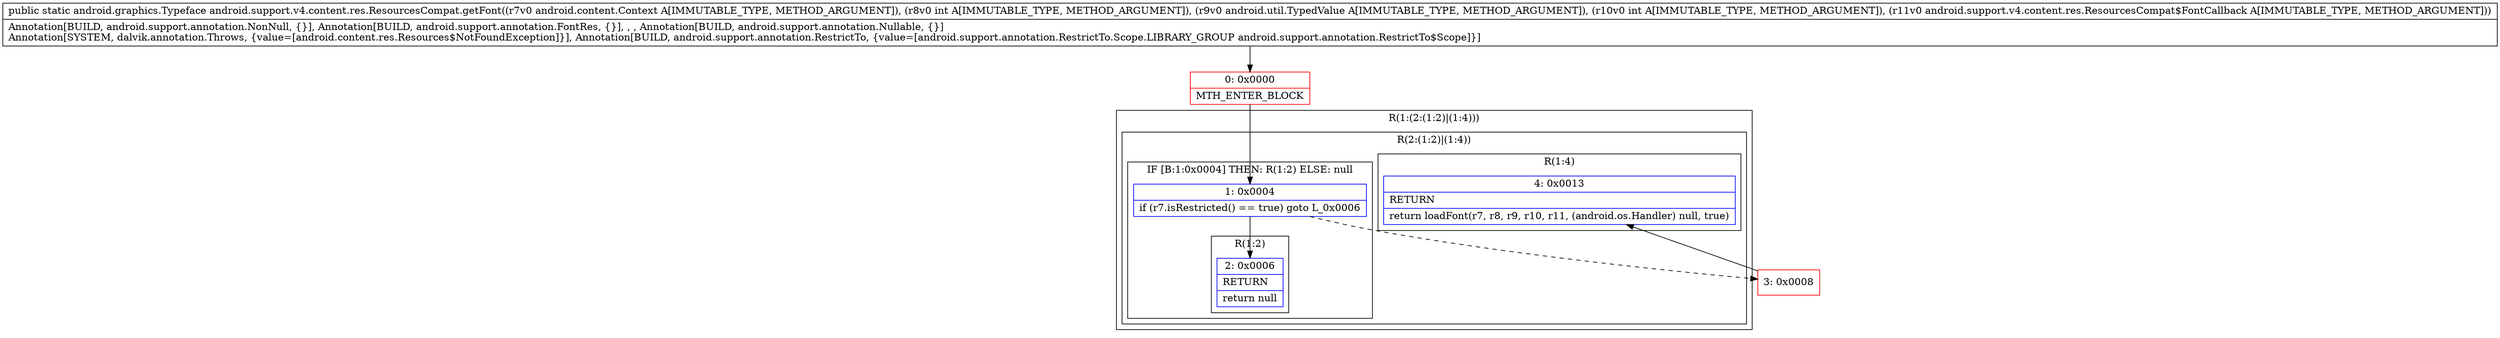 digraph "CFG forandroid.support.v4.content.res.ResourcesCompat.getFont(Landroid\/content\/Context;ILandroid\/util\/TypedValue;ILandroid\/support\/v4\/content\/res\/ResourcesCompat$FontCallback;)Landroid\/graphics\/Typeface;" {
subgraph cluster_Region_2010857291 {
label = "R(1:(2:(1:2)|(1:4)))";
node [shape=record,color=blue];
subgraph cluster_Region_748139250 {
label = "R(2:(1:2)|(1:4))";
node [shape=record,color=blue];
subgraph cluster_IfRegion_551471024 {
label = "IF [B:1:0x0004] THEN: R(1:2) ELSE: null";
node [shape=record,color=blue];
Node_1 [shape=record,label="{1\:\ 0x0004|if (r7.isRestricted() == true) goto L_0x0006\l}"];
subgraph cluster_Region_824595929 {
label = "R(1:2)";
node [shape=record,color=blue];
Node_2 [shape=record,label="{2\:\ 0x0006|RETURN\l|return null\l}"];
}
}
subgraph cluster_Region_522786257 {
label = "R(1:4)";
node [shape=record,color=blue];
Node_4 [shape=record,label="{4\:\ 0x0013|RETURN\l|return loadFont(r7, r8, r9, r10, r11, (android.os.Handler) null, true)\l}"];
}
}
}
Node_0 [shape=record,color=red,label="{0\:\ 0x0000|MTH_ENTER_BLOCK\l}"];
Node_3 [shape=record,color=red,label="{3\:\ 0x0008}"];
MethodNode[shape=record,label="{public static android.graphics.Typeface android.support.v4.content.res.ResourcesCompat.getFont((r7v0 android.content.Context A[IMMUTABLE_TYPE, METHOD_ARGUMENT]), (r8v0 int A[IMMUTABLE_TYPE, METHOD_ARGUMENT]), (r9v0 android.util.TypedValue A[IMMUTABLE_TYPE, METHOD_ARGUMENT]), (r10v0 int A[IMMUTABLE_TYPE, METHOD_ARGUMENT]), (r11v0 android.support.v4.content.res.ResourcesCompat$FontCallback A[IMMUTABLE_TYPE, METHOD_ARGUMENT]))  | Annotation[BUILD, android.support.annotation.NonNull, \{\}], Annotation[BUILD, android.support.annotation.FontRes, \{\}], , , Annotation[BUILD, android.support.annotation.Nullable, \{\}]\lAnnotation[SYSTEM, dalvik.annotation.Throws, \{value=[android.content.res.Resources$NotFoundException]\}], Annotation[BUILD, android.support.annotation.RestrictTo, \{value=[android.support.annotation.RestrictTo.Scope.LIBRARY_GROUP android.support.annotation.RestrictTo$Scope]\}]\l}"];
MethodNode -> Node_0;
Node_1 -> Node_2;
Node_1 -> Node_3[style=dashed];
Node_0 -> Node_1;
Node_3 -> Node_4;
}

